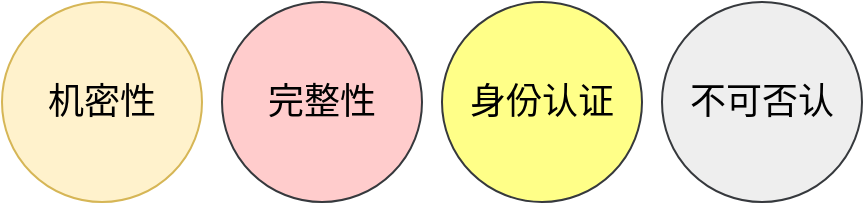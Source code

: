 <mxfile version="13.1.2" type="device"><diagram id="ScAnezSxCAWSoHH80BVX" name="第 1 页"><mxGraphModel dx="793" dy="441" grid="1" gridSize="10" guides="1" tooltips="1" connect="1" arrows="1" fold="1" page="1" pageScale="1" pageWidth="827" pageHeight="1169" math="0" shadow="0"><root><mxCell id="0"/><mxCell id="1" parent="0"/><mxCell id="J7_LFcPWJ0YbVd7gxS_b-1" value="机密性" style="ellipse;whiteSpace=wrap;html=1;aspect=fixed;fillColor=#fff2cc;strokeColor=#d6b656;fontSize=18;" vertex="1" parent="1"><mxGeometry x="120" y="70" width="100" height="100" as="geometry"/></mxCell><mxCell id="J7_LFcPWJ0YbVd7gxS_b-3" value="身份认证" style="ellipse;whiteSpace=wrap;html=1;aspect=fixed;fillColor=#ffff88;strokeColor=#36393d;fontSize=18;" vertex="1" parent="1"><mxGeometry x="340" y="70" width="100" height="100" as="geometry"/></mxCell><mxCell id="J7_LFcPWJ0YbVd7gxS_b-4" value="不可否认" style="ellipse;whiteSpace=wrap;html=1;aspect=fixed;fillColor=#eeeeee;strokeColor=#36393d;fontSize=18;" vertex="1" parent="1"><mxGeometry x="450" y="70" width="100" height="100" as="geometry"/></mxCell><mxCell id="J7_LFcPWJ0YbVd7gxS_b-5" value="完整性" style="ellipse;whiteSpace=wrap;html=1;aspect=fixed;fillColor=#ffcccc;strokeColor=#36393d;fontSize=18;" vertex="1" parent="1"><mxGeometry x="230" y="70" width="100" height="100" as="geometry"/></mxCell></root></mxGraphModel></diagram></mxfile>